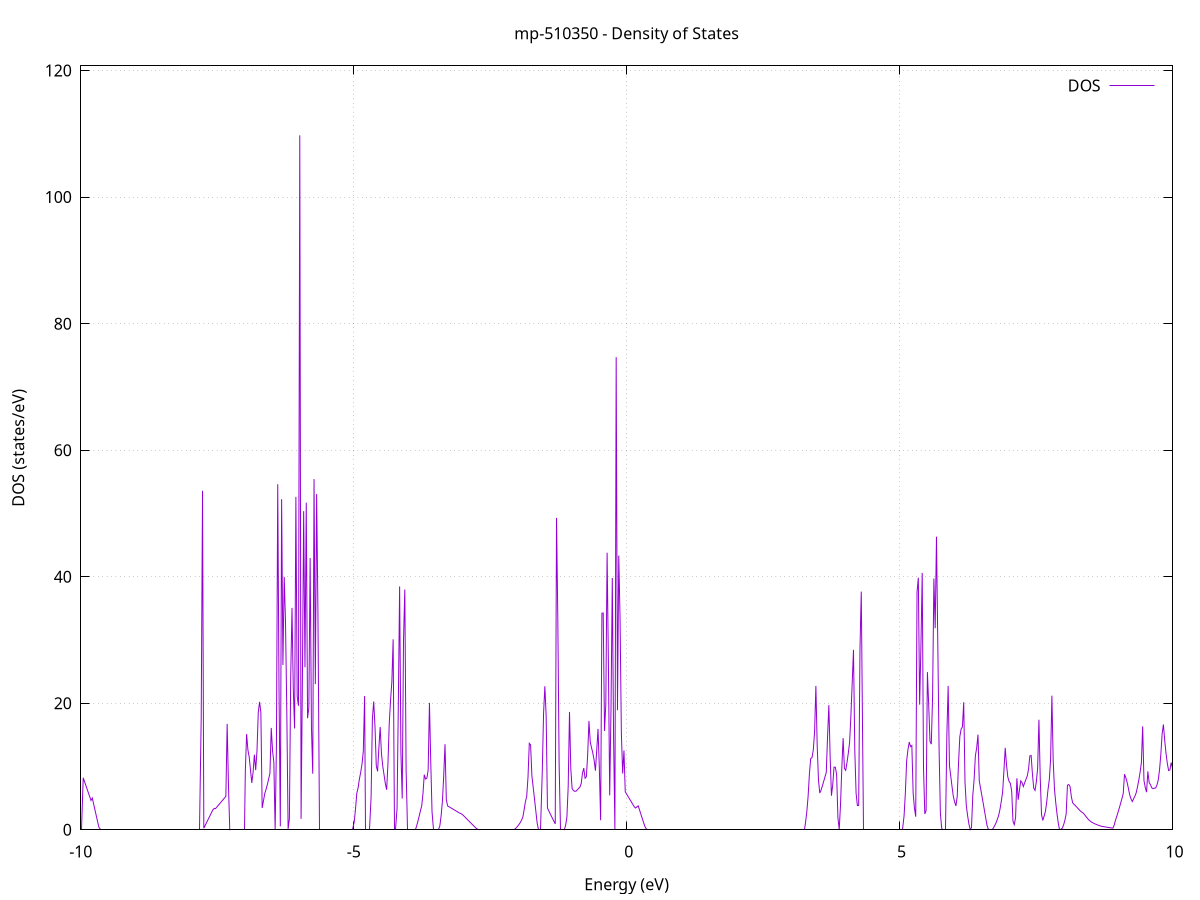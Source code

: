 set title 'mp-510350 - Density of States'
set xlabel 'Energy (eV)'
set ylabel 'DOS (states/eV)'
set grid
set xrange [-10:10]
set yrange [0:120.745]
set xzeroaxis lt -1
set terminal png size 800,600
set output 'mp-510350_dos_gnuplot.png'
plot '-' using 1:2 with lines title 'DOS'
-24.399600 0.000000
-24.375800 0.000000
-24.352100 0.000000
-24.328300 0.000000
-24.304600 0.000000
-24.280800 0.000000
-24.257100 0.000000
-24.233300 0.000000
-24.209500 0.000000
-24.185800 0.000000
-24.162000 0.000000
-24.138300 0.000000
-24.114500 0.000000
-24.090800 0.000000
-24.067000 0.000000
-24.043200 0.000000
-24.019500 0.000000
-23.995700 0.000000
-23.972000 0.000000
-23.948200 0.000000
-23.924500 0.000000
-23.900700 0.000000
-23.877000 0.000000
-23.853200 0.000000
-23.829400 0.000000
-23.805700 0.000000
-23.781900 0.000000
-23.758200 0.000000
-23.734400 0.000000
-23.710700 0.000000
-23.686900 0.000000
-23.663100 0.000000
-23.639400 0.000000
-23.615600 0.000000
-23.591900 0.000000
-23.568100 0.000000
-23.544400 0.000000
-23.520600 0.000000
-23.496800 0.000000
-23.473100 0.000000
-23.449300 0.000000
-23.425600 0.000000
-23.401800 0.000000
-23.378100 0.000000
-23.354300 0.000000
-23.330600 0.000000
-23.306800 0.000000
-23.283000 0.000000
-23.259300 0.000000
-23.235500 0.000000
-23.211800 0.000000
-23.188000 0.000000
-23.164300 0.000000
-23.140500 0.000000
-23.116700 0.000000
-23.093000 0.000000
-23.069200 0.000000
-23.045500 0.000000
-23.021700 0.000000
-22.998000 0.000000
-22.974200 0.000000
-22.950400 0.000000
-22.926700 0.000000
-22.902900 0.000000
-22.879200 0.000000
-22.855400 0.000000
-22.831700 0.000000
-22.807900 0.000000
-22.784200 0.000000
-22.760400 0.000000
-22.736600 0.000000
-22.712900 0.000000
-22.689100 0.000000
-22.665400 0.000000
-22.641600 0.000000
-22.617900 0.000000
-22.594100 0.000000
-22.570300 0.000000
-22.546600 0.000000
-22.522800 0.000000
-22.499100 0.000000
-22.475300 0.000000
-22.451600 0.000000
-22.427800 0.000000
-22.404000 0.000000
-22.380300 0.000000
-22.356500 0.000000
-22.332800 0.000000
-22.309000 0.000000
-22.285300 0.000000
-22.261500 0.000000
-22.237800 2.003000
-22.214000 30.727100
-22.190200 83.269700
-22.166500 149.616600
-22.142700 0.000000
-22.119000 101.268200
-22.095200 151.022500
-22.071500 54.158700
-22.047700 0.000000
-22.023900 0.000000
-22.000200 0.000000
-21.976400 0.000000
-21.952700 0.000000
-21.928900 0.000000
-21.905200 0.000000
-21.881400 0.000000
-21.857600 0.000000
-21.833900 0.000000
-21.810100 0.000000
-21.786400 0.000000
-21.762600 0.000000
-21.738900 0.000000
-21.715100 0.000000
-21.691400 0.000000
-21.667600 0.000000
-21.643800 0.000000
-21.620100 0.000000
-21.596300 0.000000
-21.572600 0.000000
-21.548800 0.000000
-21.525100 0.000000
-21.501300 0.000000
-21.477500 0.000000
-21.453800 0.000000
-21.430000 0.000000
-21.406300 0.000000
-21.382500 0.000000
-21.358800 0.000000
-21.335000 0.000000
-21.311200 0.000000
-21.287500 0.000000
-21.263700 0.000000
-21.240000 0.000000
-21.216200 0.000000
-21.192500 0.000000
-21.168700 0.000000
-21.145000 0.000000
-21.121200 0.000000
-21.097400 0.000000
-21.073700 0.000000
-21.049900 0.000000
-21.026200 0.000000
-21.002400 0.000000
-20.978700 0.000000
-20.954900 0.000000
-20.931100 0.000000
-20.907400 0.000000
-20.883600 0.000000
-20.859900 0.000000
-20.836100 0.000000
-20.812400 0.000000
-20.788600 0.000000
-20.764800 0.000000
-20.741100 0.000000
-20.717300 0.000000
-20.693600 0.000000
-20.669800 0.000000
-20.646100 0.000000
-20.622300 0.000000
-20.598500 0.000000
-20.574800 0.000000
-20.551000 0.000000
-20.527300 0.000000
-20.503500 0.000000
-20.479800 0.000000
-20.456000 0.000000
-20.432300 0.000000
-20.408500 0.000000
-20.384700 0.000000
-20.361000 0.000000
-20.337200 0.000000
-20.313500 0.000000
-20.289700 0.000000
-20.266000 0.000000
-20.242200 0.000000
-20.218400 0.000000
-20.194700 0.000000
-20.170900 0.000000
-20.147200 0.000000
-20.123400 0.000000
-20.099700 0.000000
-20.075900 0.000000
-20.052100 0.000000
-20.028400 0.000000
-20.004600 0.000000
-19.980900 0.000000
-19.957100 0.000000
-19.933400 0.000000
-19.909600 0.000000
-19.885900 0.000000
-19.862100 0.000000
-19.838300 0.000000
-19.814600 0.000000
-19.790800 0.000000
-19.767100 0.000000
-19.743300 0.000000
-19.719600 0.000000
-19.695800 0.000000
-19.672000 0.000000
-19.648300 0.000000
-19.624500 0.000000
-19.600800 0.000000
-19.577000 0.000000
-19.553300 0.000000
-19.529500 0.000000
-19.505700 0.000000
-19.482000 0.000000
-19.458200 0.000000
-19.434500 0.000000
-19.410700 0.000000
-19.387000 0.000000
-19.363200 0.000000
-19.339500 0.000000
-19.315700 0.000000
-19.291900 0.000000
-19.268200 0.000000
-19.244400 0.000000
-19.220700 0.000000
-19.196900 0.000000
-19.173200 0.000000
-19.149400 0.000000
-19.125600 0.000000
-19.101900 0.000000
-19.078100 0.000000
-19.054400 0.000000
-19.030600 0.000000
-19.006900 0.000000
-18.983100 0.000000
-18.959300 0.000000
-18.935600 0.000000
-18.911800 0.000000
-18.888100 0.000000
-18.864300 0.000000
-18.840600 0.000000
-18.816800 0.000000
-18.793100 0.000000
-18.769300 0.000000
-18.745500 0.000000
-18.721800 0.000000
-18.698000 0.000000
-18.674300 0.000000
-18.650500 0.000000
-18.626800 0.000000
-18.603000 0.000000
-18.579200 0.000000
-18.555500 0.000000
-18.531700 0.000000
-18.508000 0.000000
-18.484200 0.000000
-18.460500 0.000000
-18.436700 0.000000
-18.412900 0.000000
-18.389200 0.000000
-18.365400 0.000000
-18.341700 0.000000
-18.317900 0.000000
-18.294200 0.000000
-18.270400 0.000000
-18.246700 0.000000
-18.222900 0.000000
-18.199100 0.000000
-18.175400 0.000000
-18.151600 0.000000
-18.127900 0.000000
-18.104100 0.000000
-18.080400 0.000000
-18.056600 0.000000
-18.032800 34.702300
-18.009100 83.408900
-17.985300 0.000000
-17.961600 50.450600
-17.937800 10.899300
-17.914100 0.000000
-17.890300 0.000000
-17.866500 0.000000
-17.842800 223.594200
-17.819000 321.146100
-17.795300 0.000000
-17.771500 0.000000
-17.747800 0.000000
-17.724000 0.000000
-17.700300 0.000000
-17.676500 0.000000
-17.652700 0.000000
-17.629000 0.000000
-17.605200 0.000000
-17.581500 0.000000
-17.557700 0.000000
-17.534000 0.000000
-17.510200 0.000000
-17.486400 0.000000
-17.462700 0.000000
-17.438900 0.000000
-17.415200 0.000000
-17.391400 0.000000
-17.367700 0.000000
-17.343900 0.000000
-17.320100 0.000000
-17.296400 0.000000
-17.272600 0.000000
-17.248900 0.000000
-17.225100 0.000000
-17.201400 0.000000
-17.177600 0.000000
-17.153800 0.000000
-17.130100 0.000000
-17.106300 0.000000
-17.082600 0.000000
-17.058800 0.000000
-17.035100 0.000000
-17.011300 0.000000
-16.987600 0.000000
-16.963800 0.000000
-16.940000 0.000000
-16.916300 0.000000
-16.892500 0.000000
-16.868800 0.000000
-16.845000 0.000000
-16.821300 0.000000
-16.797500 0.000000
-16.773700 0.000000
-16.750000 0.000000
-16.726200 0.000000
-16.702500 0.000000
-16.678700 0.000000
-16.655000 0.000000
-16.631200 0.000000
-16.607400 0.000000
-16.583700 0.000000
-16.559900 0.000000
-16.536200 0.000000
-16.512400 0.000000
-16.488700 0.000000
-16.464900 0.000000
-16.441200 0.000000
-16.417400 0.000000
-16.393600 0.000000
-16.369900 0.000000
-16.346100 0.000000
-16.322400 0.000000
-16.298600 0.000000
-16.274900 0.000000
-16.251100 0.000000
-16.227300 0.000000
-16.203600 0.000000
-16.179800 0.000000
-16.156100 0.000000
-16.132300 0.000000
-16.108600 0.000000
-16.084800 0.000000
-16.061000 0.000000
-16.037300 0.000000
-16.013500 0.000000
-15.989800 0.000000
-15.966000 0.000000
-15.942300 0.000000
-15.918500 0.000000
-15.894800 0.000000
-15.871000 0.000000
-15.847200 0.000000
-15.823500 0.000000
-15.799700 0.000000
-15.776000 0.000000
-15.752200 0.000000
-15.728500 0.000000
-15.704700 0.000000
-15.680900 0.000000
-15.657200 0.000000
-15.633400 0.000000
-15.609700 0.000000
-15.585900 0.000000
-15.562200 0.000000
-15.538400 0.000000
-15.514600 0.000000
-15.490900 0.000000
-15.467100 0.000000
-15.443400 0.000000
-15.419600 0.000000
-15.395900 0.000000
-15.372100 0.000000
-15.348400 0.000000
-15.324600 0.000000
-15.300800 0.000000
-15.277100 0.000000
-15.253300 0.000000
-15.229600 0.000000
-15.205800 0.000000
-15.182100 0.000000
-15.158300 0.000000
-15.134500 0.000000
-15.110800 0.000000
-15.087000 0.000000
-15.063300 0.000000
-15.039500 0.000000
-15.015800 0.000000
-14.992000 0.000000
-14.968200 0.000000
-14.944500 0.000000
-14.920700 0.000000
-14.897000 0.000000
-14.873200 0.000000
-14.849500 0.000000
-14.825700 0.000000
-14.802000 0.000000
-14.778200 0.000000
-14.754400 0.000000
-14.730700 0.000000
-14.706900 0.000000
-14.683200 0.000000
-14.659400 0.000000
-14.635700 0.000000
-14.611900 0.000000
-14.588100 0.000000
-14.564400 0.000000
-14.540600 0.000000
-14.516900 0.000000
-14.493100 0.000000
-14.469400 0.000000
-14.445600 0.000000
-14.421800 0.000000
-14.398100 0.000000
-14.374300 0.000000
-14.350600 0.000000
-14.326800 0.000000
-14.303100 0.000000
-14.279300 0.000000
-14.255600 0.000000
-14.231800 0.000000
-14.208000 0.000000
-14.184300 0.000000
-14.160500 0.000000
-14.136800 0.000000
-14.113000 0.000000
-14.089300 0.000000
-14.065500 0.000000
-14.041700 0.000000
-14.018000 0.000000
-13.994200 0.000000
-13.970500 0.000000
-13.946700 0.000000
-13.923000 0.000000
-13.899200 0.000000
-13.875400 0.000000
-13.851700 0.000000
-13.827900 0.000000
-13.804200 0.000000
-13.780400 0.000000
-13.756700 0.000000
-13.732900 0.000000
-13.709100 0.000000
-13.685400 0.000000
-13.661600 0.000000
-13.637900 0.000000
-13.614100 0.000000
-13.590400 0.000000
-13.566600 0.000000
-13.542900 0.000000
-13.519100 0.000000
-13.495300 0.000000
-13.471600 0.000000
-13.447800 0.000000
-13.424100 0.000000
-13.400300 0.000000
-13.376600 0.000000
-13.352800 0.000000
-13.329000 0.000000
-13.305300 0.000000
-13.281500 0.000000
-13.257800 0.000000
-13.234000 0.000000
-13.210300 0.000000
-13.186500 0.000000
-13.162700 0.000000
-13.139000 0.000000
-13.115200 0.000000
-13.091500 0.000000
-13.067700 0.000000
-13.044000 0.000000
-13.020200 0.000000
-12.996500 0.000000
-12.972700 0.000000
-12.948900 0.000000
-12.925200 0.000000
-12.901400 0.000000
-12.877700 0.000000
-12.853900 0.000000
-12.830200 0.000000
-12.806400 0.000000
-12.782600 0.000000
-12.758900 0.000000
-12.735100 0.000000
-12.711400 0.000000
-12.687600 0.000000
-12.663900 0.000000
-12.640100 0.000000
-12.616300 0.000000
-12.592600 0.000000
-12.568800 0.000000
-12.545100 0.000000
-12.521300 0.000000
-12.497600 0.000000
-12.473800 0.000000
-12.450100 0.000000
-12.426300 0.000000
-12.402500 0.000000
-12.378800 0.000000
-12.355000 0.000000
-12.331300 0.000000
-12.307500 0.000000
-12.283800 0.000000
-12.260000 0.000000
-12.236200 0.000000
-12.212500 0.000000
-12.188700 0.000000
-12.165000 0.000000
-12.141200 0.000000
-12.117500 0.000000
-12.093700 0.000000
-12.069900 0.000000
-12.046200 0.000000
-12.022400 0.000000
-11.998700 0.000000
-11.974900 0.000000
-11.951200 0.000000
-11.927400 0.000000
-11.903700 0.000000
-11.879900 0.000000
-11.856100 0.000000
-11.832400 0.000000
-11.808600 0.000000
-11.784900 0.000000
-11.761100 0.000000
-11.737400 0.000000
-11.713600 0.000000
-11.689800 0.000000
-11.666100 0.000000
-11.642300 0.000000
-11.618600 0.000000
-11.594800 0.000000
-11.571100 0.000000
-11.547300 0.000000
-11.523500 0.000000
-11.499800 0.000000
-11.476000 0.000000
-11.452300 0.000000
-11.428500 0.000000
-11.404800 0.000000
-11.381000 0.000000
-11.357300 0.000000
-11.333500 0.000000
-11.309700 0.000000
-11.286000 0.000000
-11.262200 0.000000
-11.238500 0.000000
-11.214700 0.000000
-11.191000 0.000000
-11.167200 0.000000
-11.143400 0.000000
-11.119700 0.000000
-11.095900 0.000000
-11.072200 0.000000
-11.048400 0.000000
-11.024700 0.000000
-11.000900 0.000000
-10.977100 0.000000
-10.953400 0.000000
-10.929600 0.000000
-10.905900 0.000000
-10.882100 0.000000
-10.858400 0.000000
-10.834600 0.000000
-10.810900 0.000000
-10.787100 0.000000
-10.763300 0.000000
-10.739600 0.000000
-10.715800 0.000000
-10.692100 0.000000
-10.668300 0.000000
-10.644600 0.000000
-10.620800 0.000000
-10.597000 0.000000
-10.573300 0.000000
-10.549500 0.000000
-10.525800 0.000000
-10.502000 0.000000
-10.478300 0.000000
-10.454500 0.000000
-10.430700 0.000000
-10.407000 0.000000
-10.383200 0.000000
-10.359500 0.000000
-10.335700 0.000000
-10.312000 5.870500
-10.288200 12.626600
-10.264500 9.100200
-10.240700 11.066700
-10.216900 13.033200
-10.193200 14.999700
-10.169400 0.000000
-10.145700 0.000000
-10.121900 0.000000
-10.098200 0.000000
-10.074400 0.000000
-10.050600 0.000000
-10.026900 0.000000
-10.003100 0.000000
-9.979400 0.000000
-9.955600 8.222500
-9.931900 7.624700
-9.908100 7.026800
-9.884300 6.428900
-9.860600 5.831000
-9.836800 5.233100
-9.813100 4.635100
-9.789300 5.020500
-9.765600 4.106900
-9.741800 3.193300
-9.718000 2.279800
-9.694300 1.366200
-9.670500 0.452700
-9.646800 0.000000
-9.623000 0.000000
-9.599300 0.000000
-9.575500 0.000000
-9.551800 0.000000
-9.528000 0.000000
-9.504200 0.000000
-9.480500 0.000000
-9.456700 0.000000
-9.433000 0.000000
-9.409200 0.000000
-9.385500 0.000000
-9.361700 0.000000
-9.337900 0.000000
-9.314200 0.000000
-9.290400 0.000000
-9.266700 0.000000
-9.242900 0.000000
-9.219200 0.000000
-9.195400 0.000000
-9.171600 0.000000
-9.147900 0.000000
-9.124100 0.000000
-9.100400 0.000000
-9.076600 0.000000
-9.052900 0.000000
-9.029100 0.000000
-9.005400 0.000000
-8.981600 0.000000
-8.957800 0.000000
-8.934100 0.000000
-8.910300 0.000000
-8.886600 0.000000
-8.862800 0.000000
-8.839100 0.000000
-8.815300 0.000000
-8.791500 0.000000
-8.767800 0.000000
-8.744000 0.000000
-8.720300 0.000000
-8.696500 0.000000
-8.672800 0.000000
-8.649000 0.000000
-8.625200 0.000000
-8.601500 0.000000
-8.577700 0.000000
-8.554000 0.000000
-8.530200 0.000000
-8.506500 0.000000
-8.482700 0.000000
-8.459000 0.000000
-8.435200 0.000000
-8.411400 0.000000
-8.387700 0.000000
-8.363900 0.000000
-8.340200 0.000000
-8.316400 0.000000
-8.292700 0.000000
-8.268900 0.000000
-8.245100 0.000000
-8.221400 0.000000
-8.197600 0.000000
-8.173900 0.000000
-8.150100 0.000000
-8.126400 0.000000
-8.102600 0.000000
-8.078800 0.000000
-8.055100 0.000000
-8.031300 0.000000
-8.007600 0.000000
-7.983800 0.000000
-7.960100 0.000000
-7.936300 0.000000
-7.912600 0.000000
-7.888800 0.000000
-7.865000 0.000000
-7.841300 0.000000
-7.817500 0.000000
-7.793800 17.742600
-7.770000 53.580200
-7.746300 0.250000
-7.722500 0.666100
-7.698700 1.082000
-7.675000 1.497900
-7.651200 1.913600
-7.627500 2.329200
-7.603700 2.744600
-7.580000 3.159900
-7.556200 3.367600
-7.532400 3.337700
-7.508700 3.579500
-7.484900 3.821700
-7.461200 4.064300
-7.437400 4.307400
-7.413700 4.550900
-7.389900 4.794900
-7.366200 5.039300
-7.342400 5.284200
-7.318600 16.736200
-7.294900 7.152600
-7.271100 0.013000
-7.247400 0.000000
-7.223600 0.000000
-7.199900 0.000000
-7.176100 0.000000
-7.152300 0.000000
-7.128600 0.000000
-7.104800 0.000000
-7.081100 0.000000
-7.057300 0.000000
-7.033600 0.000000
-7.009800 0.000000
-6.986000 9.196500
-6.962300 15.128100
-6.938500 12.623700
-6.914800 11.509600
-6.891000 9.444300
-6.867300 7.406900
-6.843500 9.117300
-6.819800 11.866100
-6.796000 9.434100
-6.772200 12.475000
-6.748500 18.551800
-6.724700 20.217100
-6.701000 18.552100
-6.677200 3.447400
-6.653500 4.567600
-6.629700 5.714500
-6.605900 6.405000
-6.582200 7.145900
-6.558400 8.041700
-6.534700 8.959800
-6.510900 16.099800
-6.487200 12.488500
-6.463400 10.705800
-6.439600 0.000000
-6.415900 13.400100
-6.392100 54.617500
-6.368400 21.887200
-6.344600 0.541600
-6.320900 52.263300
-6.297100 26.045300
-6.273300 39.946200
-6.249600 32.884300
-6.225800 18.630300
-6.202100 0.129300
-6.178300 1.753100
-6.154600 24.032400
-6.130800 35.076400
-6.107100 22.211700
-6.083300 16.005700
-6.059500 52.622100
-6.035800 21.086300
-6.012000 19.604200
-5.988300 109.768500
-5.964500 1.720200
-5.940800 22.887500
-5.917000 50.362400
-5.893200 25.701100
-5.869500 51.711300
-5.845700 17.627800
-5.822000 19.318000
-5.798200 42.953500
-5.774500 16.218400
-5.750700 8.859700
-5.726900 55.435900
-5.703200 23.016900
-5.679400 53.064400
-5.655700 34.525600
-5.631900 0.000000
-5.608200 0.000000
-5.584400 0.000000
-5.560700 0.000000
-5.536900 0.000000
-5.513100 0.000000
-5.489400 0.000000
-5.465600 0.000000
-5.441900 0.000000
-5.418100 0.000000
-5.394400 0.000000
-5.370600 0.000000
-5.346800 0.000000
-5.323100 0.000000
-5.299300 0.000000
-5.275600 0.000000
-5.251800 0.000000
-5.228100 0.000000
-5.204300 0.000000
-5.180500 0.000000
-5.156800 0.000000
-5.133000 0.000000
-5.109300 0.000000
-5.085500 0.000000
-5.061800 0.000000
-5.038000 0.000000
-5.014300 0.000000
-4.990500 1.248600
-4.966700 3.341600
-4.943000 5.802500
-4.919200 6.665000
-4.895500 8.054100
-4.871700 9.107100
-4.848000 10.398600
-4.824200 12.403000
-4.800400 21.142600
-4.776700 0.000000
-4.752900 0.000000
-4.729200 0.000000
-4.705400 0.000000
-4.681700 5.139900
-4.657900 17.541000
-4.634100 20.281200
-4.610400 16.309100
-4.586600 10.131400
-4.562900 9.228200
-4.539100 12.959100
-4.515400 16.241900
-4.491600 12.039000
-4.467900 10.041400
-4.444100 8.670500
-4.420300 7.279900
-4.396600 6.323300
-4.372800 10.476700
-4.349100 16.803700
-4.325300 20.450100
-4.301600 23.376200
-4.277800 30.097300
-4.254000 0.000000
-4.230300 0.000000
-4.206500 3.310600
-4.182800 19.878300
-4.159000 38.464300
-4.135300 12.164100
-4.111500 4.935400
-4.087700 30.069800
-4.064000 37.976000
-4.040200 9.532100
-4.016500 0.000000
-3.992700 0.000000
-3.969000 0.000000
-3.945200 0.000000
-3.921500 0.000000
-3.897700 0.000000
-3.873900 0.000000
-3.850200 0.519100
-3.826400 1.262600
-3.802700 2.089500
-3.778900 2.960600
-3.755200 3.735300
-3.731400 5.715700
-3.707600 8.712800
-3.683900 8.019000
-3.660100 8.157800
-3.636400 9.422100
-3.612600 20.054000
-3.588900 10.813200
-3.565100 2.813100
-3.541300 0.000000
-3.517600 0.000000
-3.493800 0.000000
-3.470100 0.000000
-3.446300 0.000000
-3.422600 0.599500
-3.398800 2.231400
-3.375100 4.485400
-3.351300 8.536000
-3.327500 13.525700
-3.303800 4.798200
-3.280000 3.777600
-3.256300 3.654600
-3.232500 3.531600
-3.208800 3.408500
-3.185000 3.285300
-3.161200 3.162200
-3.137500 3.039000
-3.113700 2.915700
-3.090000 2.792400
-3.066200 2.669100
-3.042500 2.584100
-3.018700 2.469600
-2.994900 2.295400
-2.971200 2.088900
-2.947400 1.882500
-2.923700 1.676400
-2.899900 1.470400
-2.876200 1.264700
-2.852400 1.059100
-2.828600 0.853800
-2.804900 0.648700
-2.781100 0.443800
-2.757400 0.242400
-2.733600 0.112400
-2.709900 0.023900
-2.686100 0.000000
-2.662400 0.000000
-2.638600 0.000000
-2.614800 0.000000
-2.591100 0.000000
-2.567300 0.000000
-2.543600 0.000000
-2.519800 0.000000
-2.496100 0.000000
-2.472300 0.000000
-2.448500 0.000000
-2.424800 0.000000
-2.401000 0.000000
-2.377300 0.000000
-2.353500 0.000000
-2.329800 0.000000
-2.306000 0.000000
-2.282200 0.000000
-2.258500 0.000000
-2.234700 0.000000
-2.211000 0.000000
-2.187200 0.000000
-2.163500 0.000000
-2.139700 0.000000
-2.116000 0.000000
-2.092200 0.000000
-2.068400 0.000000
-2.044700 0.119200
-2.020900 0.319100
-1.997200 0.554600
-1.973400 0.825600
-1.949700 1.132300
-1.925900 1.515300
-1.902100 1.981900
-1.878400 3.163700
-1.854600 4.434100
-1.830900 5.262000
-1.807100 8.334300
-1.783400 13.664600
-1.759600 13.420800
-1.735800 8.519300
-1.712100 6.717900
-1.688300 4.888000
-1.664600 3.029600
-1.640800 1.142700
-1.617100 0.100200
-1.593300 0.000000
-1.569600 0.000000
-1.545800 9.149100
-1.522000 18.412200
-1.498300 22.680300
-1.474500 17.973700
-1.450800 3.429800
-1.427000 3.005900
-1.403300 2.584600
-1.379500 2.166000
-1.355700 1.750100
-1.332000 1.337000
-1.308200 0.926500
-1.284500 49.305400
-1.260700 33.101000
-1.237000 10.388800
-1.213200 0.000000
-1.189400 0.000000
-1.165700 0.000000
-1.141900 0.007100
-1.118200 0.682900
-1.094400 2.022500
-1.070700 6.865400
-1.046900 18.624100
-1.023200 9.680300
-0.999400 6.530100
-0.975600 6.211600
-0.951900 6.084900
-0.928100 6.091700
-0.904400 6.304900
-0.880600 6.524800
-0.856900 6.741400
-0.833100 7.286000
-0.809300 8.930600
-0.785600 9.748600
-0.761800 8.149100
-0.738100 8.376800
-0.714300 11.802300
-0.690600 17.203600
-0.666800 13.872300
-0.643000 12.958800
-0.619300 12.110400
-0.595500 10.997600
-0.571800 9.342200
-0.548000 12.606100
-0.524300 15.945700
-0.500500 9.851500
-0.476800 1.507700
-0.453000 34.233400
-0.429200 34.258200
-0.405500 15.620300
-0.381700 19.829800
-0.358000 43.801500
-0.334200 26.339500
-0.310500 5.431900
-0.286700 19.091700
-0.262900 39.791400
-0.239200 14.449100
-0.215400 0.000000
-0.191700 74.705200
-0.167900 18.903500
-0.144200 43.336200
-0.120400 33.219100
-0.096600 15.153500
-0.072900 8.892200
-0.049100 12.529200
-0.025400 6.004200
-0.001600 5.663400
0.022100 5.322700
0.045900 4.982300
0.069600 4.642100
0.093400 4.302100
0.117200 3.962300
0.140900 3.622700
0.164700 3.438200
0.188400 3.632300
0.212200 3.775700
0.235900 3.136800
0.259700 2.499100
0.283500 1.862600
0.307200 1.227300
0.331000 0.593300
0.354700 0.193200
0.378500 0.000000
0.402200 0.000000
0.426000 0.000000
0.449800 0.000000
0.473500 0.000000
0.497300 0.000000
0.521000 0.000000
0.544800 0.000000
0.568500 0.000000
0.592300 0.000000
0.616000 0.000000
0.639800 0.000000
0.663600 0.000000
0.687300 0.000000
0.711100 0.000000
0.734800 0.000000
0.758600 0.000000
0.782300 0.000000
0.806100 0.000000
0.829900 0.000000
0.853600 0.000000
0.877400 0.000000
0.901100 0.000000
0.924900 0.000000
0.948600 0.000000
0.972400 0.000000
0.996200 0.000000
1.019900 0.000000
1.043700 0.000000
1.067400 0.000000
1.091200 0.000000
1.114900 0.000000
1.138700 0.000000
1.162500 0.000000
1.186200 0.000000
1.210000 0.000000
1.233700 0.000000
1.257500 0.000000
1.281200 0.000000
1.305000 0.000000
1.328700 0.000000
1.352500 0.000000
1.376300 0.000000
1.400000 0.000000
1.423800 0.000000
1.447500 0.000000
1.471300 0.000000
1.495000 0.000000
1.518800 0.000000
1.542600 0.000000
1.566300 0.000000
1.590100 0.000000
1.613800 0.000000
1.637600 0.000000
1.661300 0.000000
1.685100 0.000000
1.708900 0.000000
1.732600 0.000000
1.756400 0.000000
1.780100 0.000000
1.803900 0.000000
1.827600 0.000000
1.851400 0.000000
1.875100 0.000000
1.898900 0.000000
1.922700 0.000000
1.946400 0.000000
1.970200 0.000000
1.993900 0.000000
2.017700 0.000000
2.041400 0.000000
2.065200 0.000000
2.089000 0.000000
2.112700 0.000000
2.136500 0.000000
2.160200 0.000000
2.184000 0.000000
2.207700 0.000000
2.231500 0.000000
2.255300 0.000000
2.279000 0.000000
2.302800 0.000000
2.326500 0.000000
2.350300 0.000000
2.374000 0.000000
2.397800 0.000000
2.421500 0.000000
2.445300 0.000000
2.469100 0.000000
2.492800 0.000000
2.516600 0.000000
2.540300 0.000000
2.564100 0.000000
2.587800 0.000000
2.611600 0.000000
2.635400 0.000000
2.659100 0.000000
2.682900 0.000000
2.706600 0.000000
2.730400 0.000000
2.754100 0.000000
2.777900 0.000000
2.801700 0.000000
2.825400 0.000000
2.849200 0.000000
2.872900 0.000000
2.896700 0.000000
2.920400 0.000000
2.944200 0.000000
2.967900 0.000000
2.991700 0.000000
3.015500 0.000000
3.039200 0.000000
3.063000 0.000000
3.086700 0.000000
3.110500 0.000000
3.134200 0.000000
3.158000 0.000000
3.181800 0.000000
3.205500 0.000000
3.229300 0.000000
3.253000 0.000000
3.276800 1.118900
3.300500 2.826500
3.324300 5.274800
3.348100 8.789100
3.371800 11.250300
3.395600 11.411000
3.419300 12.623800
3.443100 15.475500
3.466800 22.738200
3.490600 13.361500
3.514300 7.865300
3.538100 5.802700
3.561900 6.268200
3.585600 6.924600
3.609400 7.643200
3.633100 8.355000
3.656900 9.040700
3.680600 14.688700
3.704400 19.696700
3.728200 11.547100
3.751900 5.384900
3.775700 7.126400
3.799400 9.911900
3.823200 9.882400
3.846900 8.727800
3.870700 1.887700
3.894500 0.029600
3.918200 4.001500
3.942000 9.790500
3.965700 14.485400
3.989500 9.710100
4.013200 9.389400
4.037000 10.643400
4.060700 12.108900
4.084500 13.813500
4.108300 18.020100
4.132000 23.178600
4.155800 28.442900
4.179500 12.604200
4.203300 5.784700
4.227000 3.832200
4.250800 3.852400
4.274600 28.628400
4.298300 37.646200
4.322100 15.319500
4.345800 0.000000
4.369600 0.000000
4.393300 0.000000
4.417100 0.000000
4.440900 0.000000
4.464600 0.000000
4.488400 0.000000
4.512100 0.000000
4.535900 0.000000
4.559600 0.000000
4.583400 0.000000
4.607200 0.000000
4.630900 0.000000
4.654700 0.000000
4.678400 0.000000
4.702200 0.000000
4.725900 0.000000
4.749700 0.000000
4.773400 0.000000
4.797200 0.000000
4.821000 0.000000
4.844700 0.000000
4.868500 0.000000
4.892200 0.000000
4.916000 0.000000
4.939700 0.000000
4.963500 0.000000
4.987300 0.000000
5.011000 0.000000
5.034800 0.000000
5.058500 0.000000
5.082300 2.171500
5.106000 5.805100
5.129800 10.900900
5.153600 12.665500
5.177300 13.866500
5.201100 13.155200
5.224800 13.316500
5.248600 5.816800
5.272300 3.433900
5.296100 2.068600
5.319800 37.584900
5.343600 39.848200
5.367400 19.780500
5.391100 28.910600
5.414900 40.593400
5.438600 9.703700
5.462400 2.501800
5.486100 3.043800
5.509900 24.929600
5.533700 19.718700
5.557400 13.947000
5.581200 13.538400
5.604900 21.099000
5.628700 39.712700
5.652400 31.860500
5.676200 46.332600
5.700000 29.550700
5.723700 12.883300
5.747500 2.651900
5.771200 0.273900
5.795000 0.000000
5.818700 0.000000
5.842500 0.000000
5.866200 14.981200
5.890000 22.731200
5.913800 10.134900
5.937500 8.509600
5.961300 6.801700
5.985000 5.269000
6.008800 4.400800
6.032500 3.761400
6.056300 5.292300
6.080100 10.520300
6.103800 14.717000
6.127600 15.922200
6.151300 16.258100
6.175100 20.157100
6.198800 7.527100
6.222600 3.811200
6.246400 2.230800
6.270100 0.926600
6.293900 0.024800
6.317600 0.349800
6.341400 5.430800
6.365100 7.883500
6.388900 11.716900
6.412600 12.920500
6.436400 15.039700
6.460200 7.702600
6.483900 6.553900
6.507700 5.392600
6.531400 4.218800
6.555200 3.032500
6.578900 1.833800
6.602700 0.663600
6.626500 0.095800
6.650200 0.000000
6.674000 0.000000
6.697700 0.032300
6.721500 0.316200
6.745200 0.686200
6.769000 1.142200
6.792800 1.684400
6.816500 2.312600
6.840300 3.283500
6.864000 4.522200
6.887800 5.956100
6.911500 9.306900
6.935300 12.948800
6.959000 10.286000
6.982800 8.340500
7.006600 7.634300
7.030300 7.317700
7.054100 6.082000
7.077800 1.329700
7.101600 0.804300
7.125300 1.921800
7.149100 8.143000
7.172900 4.740500
7.196600 6.316300
7.220400 7.738700
7.244100 7.436100
7.267900 6.835000
7.291600 7.433000
7.315400 7.981300
7.339200 8.493200
7.362900 9.609600
7.386700 11.684500
7.410400 11.730600
7.434200 8.770100
7.457900 6.574400
7.481700 6.224900
7.505400 7.571700
7.529200 9.716700
7.553000 17.390500
7.576700 8.261200
7.600500 2.393200
7.624200 1.476000
7.648000 2.151100
7.671700 2.902200
7.695500 4.369700
7.719300 6.348700
7.743000 7.907700
7.766800 11.117200
7.790500 21.191400
7.814300 10.869900
7.838000 6.420000
7.861800 4.229600
7.885600 2.410900
7.909300 0.963800
7.933100 0.000000
7.956800 0.000000
7.980600 0.242000
8.004300 0.751800
8.028100 1.487100
8.051900 2.493200
8.075600 7.040400
8.099400 7.157000
8.123100 6.841700
8.146900 5.233800
8.170600 4.270200
8.194400 4.035400
8.218100 3.834400
8.241900 3.623900
8.265700 3.404000
8.289400 3.174600
8.313200 2.954800
8.336900 2.805100
8.360700 2.656900
8.384400 2.446500
8.408200 2.174200
8.432000 1.907500
8.455700 1.670200
8.479500 1.466900
8.503200 1.297800
8.527000 1.162800
8.550700 1.056500
8.574500 0.958500
8.598300 0.867000
8.622000 0.782000
8.645800 0.703300
8.669500 0.631100
8.693300 0.565300
8.717000 0.523000
8.740800 0.487700
8.764500 0.453100
8.788300 0.419300
8.812100 0.386100
8.835800 0.353800
8.859600 0.322100
8.883300 0.291200
8.907100 0.261000
8.930800 0.701400
8.954600 1.484200
8.978400 2.110500
9.002100 2.768400
9.025900 3.458000
9.049600 4.179400
9.073400 4.932500
9.097100 5.717200
9.120900 8.780900
9.144700 8.240000
9.168400 7.504700
9.192200 6.541600
9.215900 5.513900
9.239700 4.886600
9.263400 4.460700
9.287200 4.892700
9.310900 5.303000
9.334700 5.843800
9.358500 6.773800
9.382200 7.835300
9.406000 9.074000
9.429700 10.576900
9.453500 16.347800
9.477200 7.797100
9.501000 6.698300
9.524800 5.943600
9.548500 9.226000
9.572300 7.448100
9.596000 7.128800
9.619800 6.643300
9.643500 6.488500
9.667300 6.580100
9.691100 6.614000
9.714800 7.052700
9.738600 7.852500
9.762300 9.470400
9.786100 11.895800
9.809800 15.134900
9.833600 16.643700
9.857300 14.129100
9.881100 12.090600
9.904900 10.502900
9.928600 9.364500
9.952400 9.463300
9.976100 10.622500
9.999900 9.790700
10.023600 7.327700
10.047400 5.742400
10.071200 5.512700
10.094900 6.134500
10.118700 7.461300
10.142400 10.015000
10.166200 12.219900
10.189900 18.103100
10.213700 10.600400
10.237500 7.647600
10.261200 6.053200
10.285000 5.942300
10.308700 5.849800
10.332500 5.773200
10.356200 5.704400
10.380000 5.643300
10.403700 5.590100
10.427500 5.544600
10.451300 5.933300
10.475000 3.673800
10.498800 2.324700
10.522500 3.070000
10.546300 4.171800
10.570000 4.904300
10.593800 5.535400
10.617600 6.127500
10.641300 6.991200
10.665100 7.929100
10.688800 9.251700
10.712600 10.423800
10.736300 8.828100
10.760100 8.678600
10.783900 7.959200
10.807600 6.302000
10.831400 4.279400
10.855100 10.433200
10.878900 15.477200
10.902600 23.706700
10.926400 13.833000
10.950100 6.390200
10.973900 7.959300
10.997700 12.218000
11.021400 11.543800
11.045200 11.090700
11.068900 11.736900
11.092700 12.096100
11.116400 13.850000
11.140200 18.839500
11.164000 10.021000
11.187700 8.667400
11.211500 8.033900
11.235200 7.201100
11.259000 7.632800
11.282700 11.347300
11.306500 7.223500
11.330300 6.663100
11.354000 7.322700
11.377800 8.966400
11.401500 9.158800
11.425300 9.197000
11.449000 12.450500
11.472800 18.355900
11.496500 21.681000
11.520300 9.608700
11.544100 5.640000
11.567800 4.280900
11.591600 3.121800
11.615300 7.293400
11.639100 10.713300
11.662800 13.713500
11.686600 16.772700
11.710400 15.330000
11.734100 5.897600
11.757900 3.934900
11.781600 3.873900
11.805400 4.542500
11.829100 8.074500
11.852900 15.701100
11.876700 16.097400
11.900400 15.153300
11.924200 11.243400
11.947900 5.907300
11.971700 3.978200
11.995400 3.452800
12.019200 4.926300
12.043000 8.054600
12.066700 12.201900
12.090500 12.785400
12.114200 10.804600
12.138000 7.977800
12.161700 6.830200
12.185500 6.157000
12.209200 5.958200
12.233000 6.233500
12.256800 7.579000
12.280500 10.095800
12.304300 10.187500
12.328000 14.749800
12.351800 17.969900
12.375500 17.710400
12.399300 14.083700
12.423100 11.587300
12.446800 10.337200
12.470600 10.917100
12.494300 15.609300
12.518100 13.848800
12.541800 8.551600
12.565600 6.413300
12.589400 9.557200
12.613100 18.566800
12.636900 20.843600
12.660600 22.354600
12.684400 11.156500
12.708100 0.832600
12.731900 1.333800
12.755600 7.418900
12.779400 26.125300
12.803200 20.373200
12.826900 12.938100
12.850700 8.212100
12.874400 3.230500
12.898200 14.434700
12.921900 18.047300
12.945700 19.942700
12.969500 11.580800
12.993200 4.873300
13.017000 5.061500
13.040700 10.089000
13.064500 22.552700
13.088200 21.612200
13.112000 15.398400
13.135800 10.870700
13.159500 5.791000
13.183300 7.357600
13.207000 15.799000
13.230800 14.834100
13.254500 15.671100
13.278300 14.298600
13.302000 10.165600
13.325800 4.955000
13.349600 2.034700
13.373300 1.473100
13.397100 3.516200
13.420800 14.434000
13.444600 26.511000
13.468300 12.359700
13.492100 10.167100
13.515900 8.542700
13.539600 6.341300
13.563400 3.540900
13.587100 1.394500
13.610900 7.410300
13.634600 11.635900
13.658400 9.885000
13.682200 10.010300
13.705900 11.633300
13.729700 11.643900
13.753400 13.600200
13.777200 14.775600
13.800900 12.351400
13.824700 10.375400
13.848400 9.296400
13.872200 8.908000
13.896000 8.397300
13.919700 7.694300
13.943500 7.894100
13.967200 7.968200
13.991000 7.100300
14.014700 6.176900
14.038500 5.624000
14.062300 10.469300
14.086000 11.440200
14.109800 13.451600
14.133500 10.348300
14.157300 10.444100
14.181000 10.734300
14.204800 6.222700
14.228600 4.024700
14.252300 3.676600
14.276100 5.778800
14.299800 8.360800
14.323600 10.426800
14.347300 12.607500
14.371100 13.877000
14.394800 13.518000
14.418600 12.472000
14.442400 11.865800
14.466100 17.041900
14.489900 14.714700
14.513600 13.865600
14.537400 12.484600
14.561100 10.433200
14.584900 7.511600
14.608700 4.620100
14.632400 14.977200
14.656200 17.006000
14.679900 14.660900
14.703700 11.623800
14.727400 8.863900
14.751200 6.414300
14.775000 6.073500
14.798700 3.829100
14.822500 2.244700
14.846200 2.454300
14.870000 2.957700
14.893700 3.948800
14.917500 5.363900
14.941200 7.203000
14.965000 9.466100
14.988800 11.960100
15.012500 15.162000
15.036300 7.689000
15.060000 9.894200
15.083800 10.304600
15.107500 12.130100
15.131300 13.875500
15.155100 11.321900
15.178800 9.213800
15.202600 7.700900
15.226300 7.067200
15.250100 4.883200
15.273800 2.922800
15.297600 2.234400
15.321400 2.932400
15.345100 3.608400
15.368900 4.287800
15.392600 4.964400
15.416400 5.638400
15.440100 6.309800
15.463900 8.986000
15.487700 6.451700
15.511400 6.985100
15.535200 8.369000
15.558900 9.387800
15.582700 10.153800
15.606400 10.666200
15.630200 9.903200
15.653900 9.052700
15.677700 8.065800
15.701500 7.514600
15.725200 7.215500
15.749000 6.984600
15.772700 6.852000
15.796500 6.991100
15.820200 6.365000
15.844000 6.215400
15.867800 6.437100
15.891500 6.700900
15.915300 7.076100
15.939000 7.840900
15.962800 9.062700
15.986500 10.437800
16.010300 33.743300
16.034100 8.097500
16.057800 5.235300
16.081600 4.812300
16.105300 7.366000
16.129100 9.292200
16.152800 10.934600
16.176600 12.554100
16.200300 12.857600
16.224100 11.501400
16.247900 9.444900
16.271600 6.276400
16.295400 2.498800
16.319100 1.870500
16.342900 3.402300
16.366600 5.345000
16.390400 7.698600
16.414200 10.637700
16.437900 14.261200
16.461700 10.542000
16.485400 10.349400
16.509200 9.806700
16.532900 12.081700
16.556700 9.603400
16.580500 11.452100
16.604200 10.949600
16.628000 7.122500
16.651700 6.935200
16.675500 6.671600
16.699200 6.207100
16.723000 5.541800
16.746700 5.673500
16.770500 6.832300
16.794300 8.160800
16.818000 9.969800
16.841800 7.264900
16.865500 9.508300
16.889300 12.877300
16.913000 8.556100
16.936800 5.720900
16.960600 7.882900
16.984300 6.942300
17.008100 7.326000
17.031800 9.367300
17.055600 9.265900
17.079300 9.778400
17.103100 10.657100
17.126900 13.845800
17.150600 11.151200
17.174400 11.223400
17.198100 10.812900
17.221900 10.071500
17.245600 9.051700
17.269400 15.581300
17.293100 15.976000
17.316900 15.414700
17.340700 9.027500
17.364400 2.542800
17.388200 1.949000
17.411900 2.256300
17.435700 4.555500
17.459400 13.434900
17.483200 22.354200
17.507000 23.392100
17.530700 12.680400
17.554500 4.795700
17.578200 2.893700
17.602000 3.519100
17.625700 6.821100
17.649500 10.721000
17.673300 12.642700
17.697000 13.240300
17.720800 17.347800
17.744500 8.218400
17.768300 5.142700
17.792000 6.964800
17.815800 13.628600
17.839500 13.986500
17.863300 14.370000
17.887100 14.468200
17.910800 14.872600
17.934600 8.524800
17.958300 4.520400
17.982100 6.378400
18.005800 9.493400
18.029600 12.554600
18.053400 18.453700
18.077100 18.701500
18.100900 14.245300
18.124600 7.313700
18.148400 3.638700
18.172100 7.997500
18.195900 11.331700
18.219700 12.612600
18.243400 12.477000
18.267200 10.956300
18.290900 8.707800
18.314700 9.328700
18.338400 8.139800
18.362200 6.246000
18.385900 5.664900
18.409700 5.051300
18.433500 6.283100
18.457200 7.679400
18.481000 10.075400
18.504700 13.377300
18.528500 16.360900
18.552200 17.271700
18.576000 11.564800
18.599800 11.105000
18.623500 9.213500
18.647300 8.203100
18.671000 8.303900
18.694800 8.648300
18.718500 9.818100
18.742300 12.940400
18.766100 13.856700
18.789800 17.986800
18.813600 17.639800
18.837300 15.488300
18.861100 13.754100
18.884800 15.773200
18.908600 17.525600
18.932300 17.278000
18.956100 16.510600
18.979900 15.173600
19.003600 11.648100
19.027400 9.690800
19.051100 10.645600
19.074900 11.108300
19.098600 14.822700
19.122400 16.109600
19.146200 10.318800
19.169900 9.525800
19.193700 9.919100
19.217400 10.371900
19.241200 10.315500
19.264900 11.030700
19.288700 10.214600
19.312500 10.124400
19.336200 10.890700
19.360000 12.547400
19.383700 13.235700
19.407500 13.441400
19.431200 13.630100
19.455000 14.615200
19.478800 12.606900
19.502500 14.977400
19.526300 6.817300
19.550000 5.083400
19.573800 3.562900
19.597500 16.669400
19.621300 13.861000
19.645000 17.942900
19.668800 14.488500
19.692600 11.917800
19.716300 11.042700
19.740100 17.117700
19.763800 16.611100
19.787600 12.280100
19.811300 11.006000
19.835100 10.817600
19.858900 11.852400
19.882600 10.764500
19.906400 13.300300
19.930100 16.823300
19.953900 8.781300
19.977600 7.245300
20.001400 6.643100
20.025200 7.162400
20.048900 8.761900
20.072700 10.983400
20.096400 12.337000
20.120200 12.115100
20.143900 11.412700
20.167700 9.761600
20.191400 8.866800
20.215200 8.265000
20.239000 7.798000
20.262700 7.514600
20.286500 8.140300
20.310200 10.321100
20.334000 10.050800
20.357700 10.711700
20.381500 11.391600
20.405300 11.439700
20.429000 10.971900
20.452800 10.094200
20.476500 10.144500
20.500300 7.816400
20.524000 8.818100
20.547800 10.362800
20.571600 12.082100
20.595300 12.966900
20.619100 12.961300
20.642800 7.201000
20.666600 3.153400
20.690300 5.234200
20.714100 10.574400
20.737800 13.061100
20.761600 12.840600
20.785400 10.645400
20.809100 7.074200
20.832900 5.027100
20.856600 3.330000
20.880400 1.919400
20.904100 0.799500
20.927900 0.173600
20.951700 0.001200
20.975400 0.000000
20.999200 0.000000
21.022900 0.000000
21.046700 0.000000
21.070400 0.000000
21.094200 0.000000
21.118000 0.000000
21.141700 0.000000
21.165500 0.000000
21.189200 0.000000
21.213000 0.000000
21.236700 0.000000
21.260500 0.000000
21.284200 0.000000
21.308000 0.000000
21.331800 0.000000
21.355500 0.000000
21.379300 0.000000
21.403000 0.000000
21.426800 0.000000
21.450500 0.000000
21.474300 0.000000
21.498100 0.000000
21.521800 0.000000
21.545600 0.000000
21.569300 0.000000
21.593100 0.000000
21.616800 0.000000
21.640600 0.000000
21.664400 0.000000
21.688100 0.000000
21.711900 0.000000
21.735600 0.000000
21.759400 0.000000
21.783100 0.000000
21.806900 0.000000
21.830600 0.000000
21.854400 0.000000
21.878200 0.000000
21.901900 0.000000
21.925700 0.000000
21.949400 0.000000
21.973200 0.000000
21.996900 0.000000
22.020700 0.000000
22.044500 0.000000
22.068200 0.000000
22.092000 0.000000
22.115700 0.000000
22.139500 0.000000
22.163200 0.000000
22.187000 0.000000
22.210800 0.000000
22.234500 0.000000
22.258300 0.000000
22.282000 0.000000
22.305800 0.000000
22.329500 0.000000
22.353300 0.000000
22.377000 0.000000
22.400800 0.000000
22.424600 0.000000
22.448300 0.000000
22.472100 0.000000
22.495800 0.000000
22.519600 0.000000
22.543300 0.000000
22.567100 0.000000
22.590900 0.000000
22.614600 0.000000
22.638400 0.000000
22.662100 0.000000
22.685900 0.000000
22.709600 0.000000
22.733400 0.000000
22.757200 0.000000
22.780900 0.000000
22.804700 0.000000
22.828400 0.000000
22.852200 0.000000
22.875900 0.000000
22.899700 0.000000
22.923500 0.000000
22.947200 0.000000
22.971000 0.000000
22.994700 0.000000
23.018500 0.000000
23.042200 0.000000
23.066000 0.000000
23.089700 0.000000
23.113500 0.000000
e
